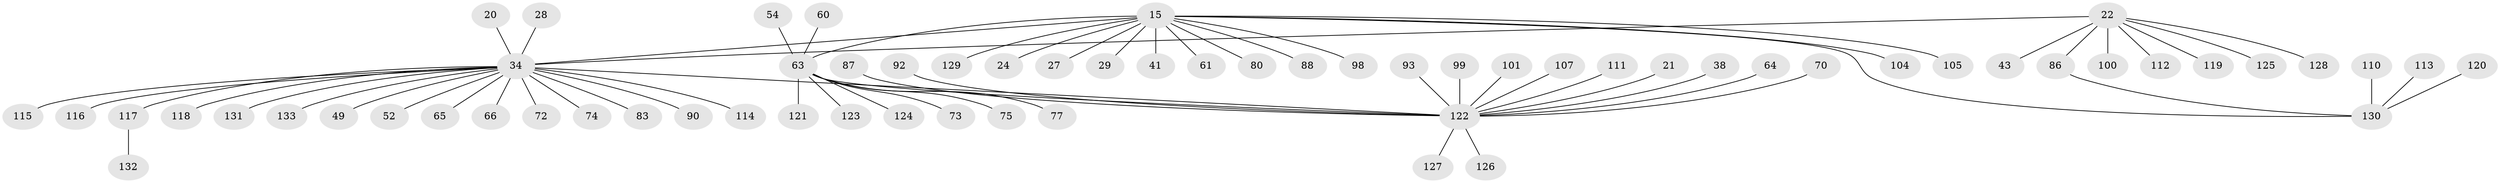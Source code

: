 // original degree distribution, {6: 0.022556390977443608, 10: 0.015037593984962405, 3: 0.045112781954887216, 12: 0.015037593984962405, 2: 0.18796992481203006, 4: 0.06766917293233082, 1: 0.6165413533834586, 5: 0.007518796992481203, 7: 0.015037593984962405, 9: 0.007518796992481203}
// Generated by graph-tools (version 1.1) at 2025/48/03/09/25 04:48:52]
// undirected, 66 vertices, 67 edges
graph export_dot {
graph [start="1"]
  node [color=gray90,style=filled];
  15 [super="+4+1"];
  20;
  21;
  22;
  24;
  27;
  28;
  29;
  34 [super="+7+32"];
  38;
  41;
  43;
  49;
  52;
  54;
  60;
  61 [super="+17"];
  63 [super="+36"];
  64;
  65 [super="+48"];
  66 [super="+37+46"];
  70 [super="+53"];
  72;
  73;
  74;
  75;
  77;
  80;
  83 [super="+23+67"];
  86 [super="+47"];
  87;
  88;
  90;
  92 [super="+58+78"];
  93;
  98;
  99 [super="+79"];
  100;
  101 [super="+45+59+85+89"];
  104 [super="+51"];
  105;
  107;
  110;
  111;
  112 [super="+35"];
  113;
  114;
  115 [super="+106"];
  116;
  117 [super="+6"];
  118;
  119;
  120;
  121;
  122 [super="+12+103"];
  123 [super="+81+95"];
  124 [super="+109"];
  125 [super="+82"];
  126;
  127;
  128 [super="+71"];
  129;
  130 [super="+97+102+108"];
  131 [super="+84"];
  132;
  133 [super="+9"];
  15 -- 27;
  15 -- 41;
  15 -- 88;
  15 -- 129;
  15 -- 24;
  15 -- 105;
  15 -- 29;
  15 -- 80;
  15 -- 98;
  15 -- 34 [weight=2];
  15 -- 63;
  15 -- 61;
  15 -- 104;
  15 -- 130;
  20 -- 34;
  21 -- 122;
  22 -- 43;
  22 -- 86 [weight=2];
  22 -- 100;
  22 -- 119;
  22 -- 34;
  22 -- 112;
  22 -- 128;
  22 -- 125;
  28 -- 34;
  34 -- 72;
  34 -- 49;
  34 -- 52;
  34 -- 116;
  34 -- 90;
  34 -- 74;
  34 -- 114;
  34 -- 118;
  34 -- 122 [weight=2];
  34 -- 83;
  34 -- 117;
  34 -- 66;
  34 -- 133;
  34 -- 65;
  34 -- 131;
  34 -- 115;
  38 -- 122;
  54 -- 63;
  60 -- 63;
  63 -- 73;
  63 -- 75;
  63 -- 77;
  63 -- 121;
  63 -- 122 [weight=2];
  63 -- 123;
  63 -- 124;
  64 -- 122;
  70 -- 122;
  86 -- 130;
  87 -- 122;
  92 -- 122;
  93 -- 122;
  99 -- 122;
  101 -- 122;
  107 -- 122;
  110 -- 130;
  111 -- 122;
  113 -- 130;
  117 -- 132;
  120 -- 130;
  122 -- 126;
  122 -- 127;
}
